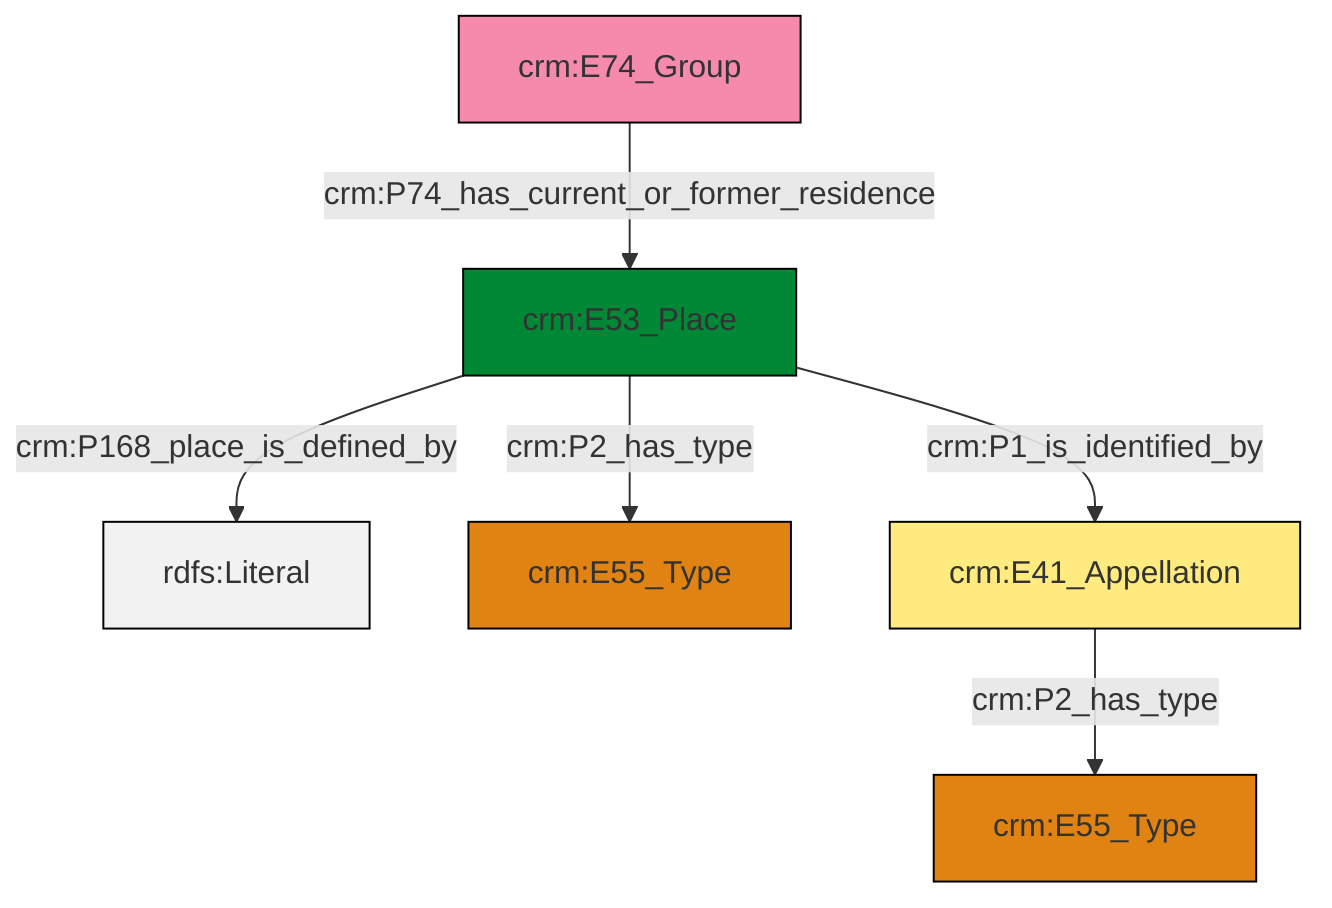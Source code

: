 graph TD
classDef Literal fill:#f2f2f2,stroke:#000000;
classDef CRM_Entity fill:#FFFFFF,stroke:#000000;
classDef Temporal_Entity fill:#00C9E6, stroke:#000000;
classDef Type fill:#E18312, stroke:#000000;
classDef Time-Span fill:#2C9C91, stroke:#000000;
classDef Appellation fill:#FFEB7F, stroke:#000000;
classDef Place fill:#008836, stroke:#000000;
classDef Persistent_Item fill:#B266B2, stroke:#000000;
classDef Conceptual_Object fill:#FFD700, stroke:#000000;
classDef Physical_Thing fill:#D2B48C, stroke:#000000;
classDef Actor fill:#f58aad, stroke:#000000;
classDef PC_Classes fill:#4ce600, stroke:#000000;
classDef Multi fill:#cccccc,stroke:#000000;

0["crm:E53_Place"]:::Place -->|crm:P168_place_is_defined_by| 1[rdfs:Literal]:::Literal
0["crm:E53_Place"]:::Place -->|crm:P2_has_type| 2["crm:E55_Type"]:::Type
0["crm:E53_Place"]:::Place -->|crm:P1_is_identified_by| 3["crm:E41_Appellation"]:::Appellation
3["crm:E41_Appellation"]:::Appellation -->|crm:P2_has_type| 9["crm:E55_Type"]:::Type
5["crm:E74_Group"]:::Actor -->|crm:P74_has_current_or_former_residence| 0["crm:E53_Place"]:::Place